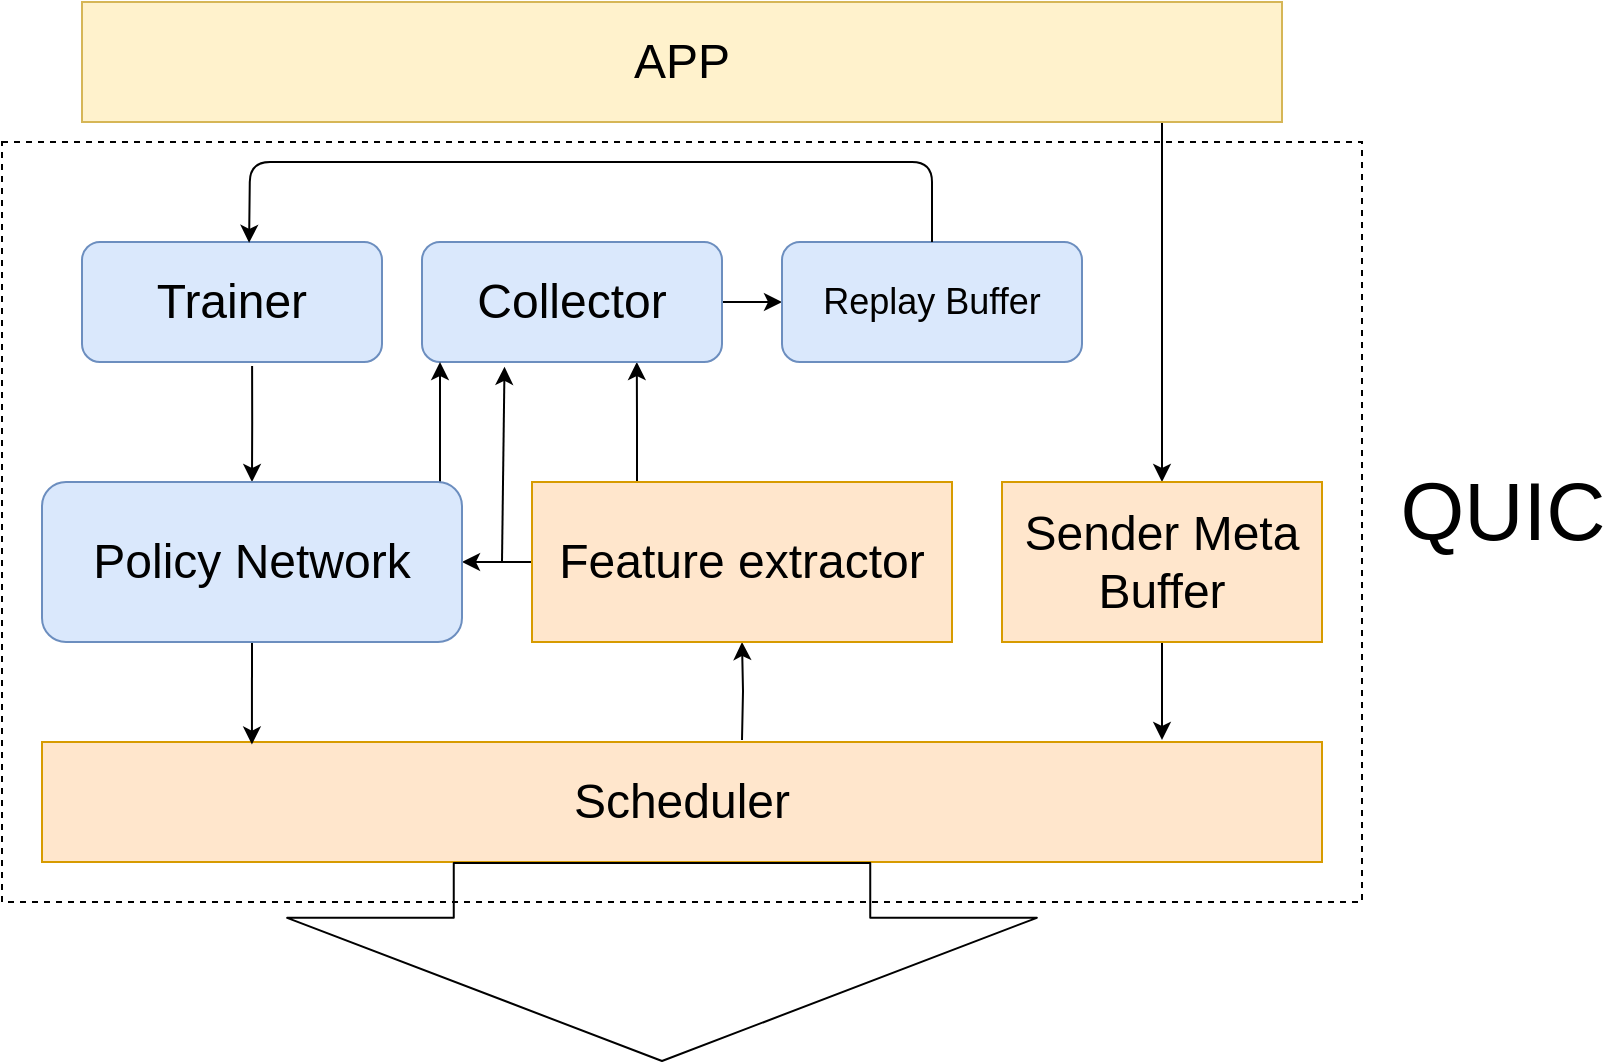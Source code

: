<mxfile version="13.0.5" type="github"><diagram id="CBDz3zqInydYnpbgPdc8" name="Page-1"><mxGraphModel dx="1113" dy="621" grid="1" gridSize="10" guides="1" tooltips="1" connect="1" arrows="1" fold="1" page="1" pageScale="1" pageWidth="1100" pageHeight="850" math="0" shadow="0"><root><mxCell id="0"/><mxCell id="1" parent="0"/><mxCell id="l-rTfrSbGHxLT8yHpG9K-1" value="" style="rounded=0;whiteSpace=wrap;html=1;dashed=1;gradientColor=none;fillColor=none;" vertex="1" parent="1"><mxGeometry x="240" y="170" width="680" height="380" as="geometry"/></mxCell><mxCell id="O35m1b_gPNPNUmbekiKG-8" value="" style="edgeStyle=orthogonalEdgeStyle;rounded=0;orthogonalLoop=1;jettySize=auto;html=1;exitX=0.9;exitY=1;exitDx=0;exitDy=0;exitPerimeter=0;" parent="1" source="O35m1b_gPNPNUmbekiKG-6" target="O35m1b_gPNPNUmbekiKG-7" edge="1"><mxGeometry relative="1" as="geometry"><mxPoint x="820" y="210" as="sourcePoint"/></mxGeometry></mxCell><mxCell id="O35m1b_gPNPNUmbekiKG-6" value="&lt;font style=&quot;font-size: 24px&quot;&gt;APP&lt;/font&gt;" style="rounded=1;whiteSpace=wrap;html=1;arcSize=0;fillColor=#fff2cc;strokeColor=#d6b656;" parent="1" vertex="1"><mxGeometry x="280" y="100" width="600" height="60" as="geometry"/></mxCell><mxCell id="O35m1b_gPNPNUmbekiKG-10" value="" style="edgeStyle=orthogonalEdgeStyle;rounded=0;orthogonalLoop=1;jettySize=auto;html=1;" parent="1" source="O35m1b_gPNPNUmbekiKG-7" edge="1"><mxGeometry relative="1" as="geometry"><mxPoint x="820" y="469" as="targetPoint"/></mxGeometry></mxCell><mxCell id="O35m1b_gPNPNUmbekiKG-7" value="&lt;font style=&quot;font-size: 24px&quot;&gt;Sender Meta Buffer&lt;/font&gt;" style="rounded=1;whiteSpace=wrap;html=1;arcSize=0;fillColor=#ffe6cc;strokeColor=#d79b00;" parent="1" vertex="1"><mxGeometry x="740" y="340" width="160" height="80" as="geometry"/></mxCell><mxCell id="O35m1b_gPNPNUmbekiKG-12" style="edgeStyle=orthogonalEdgeStyle;rounded=0;orthogonalLoop=1;jettySize=auto;html=1;entryX=0.5;entryY=1;entryDx=0;entryDy=0;" parent="1" target="O35m1b_gPNPNUmbekiKG-14" edge="1"><mxGeometry relative="1" as="geometry"><mxPoint x="610.286" y="370" as="targetPoint"/><mxPoint x="610" y="469" as="sourcePoint"/><Array as="points"/></mxGeometry></mxCell><mxCell id="O35m1b_gPNPNUmbekiKG-9" value="&lt;font style=&quot;font-size: 24px&quot;&gt;Scheduler&lt;/font&gt;" style="rounded=1;whiteSpace=wrap;html=1;arcSize=0;fillColor=#ffe6cc;strokeColor=#d79b00;" parent="1" vertex="1"><mxGeometry x="260" y="470" width="640" height="60" as="geometry"/></mxCell><mxCell id="O35m1b_gPNPNUmbekiKG-25" value="" style="edgeStyle=orthogonalEdgeStyle;rounded=0;orthogonalLoop=1;jettySize=auto;html=1;entryX=1;entryY=0.5;entryDx=0;entryDy=0;" parent="1" source="O35m1b_gPNPNUmbekiKG-14" target="eUcBHs-z1_nmx1WXnV4A-1" edge="1"><mxGeometry relative="1" as="geometry"><mxPoint x="470" y="380" as="targetPoint"/></mxGeometry></mxCell><mxCell id="eUcBHs-z1_nmx1WXnV4A-6" style="edgeStyle=orthogonalEdgeStyle;rounded=0;orthogonalLoop=1;jettySize=auto;html=1;exitX=0.25;exitY=0;exitDx=0;exitDy=0;entryX=0.716;entryY=1;entryDx=0;entryDy=0;entryPerimeter=0;" parent="1" source="O35m1b_gPNPNUmbekiKG-14" target="O35m1b_gPNPNUmbekiKG-20" edge="1"><mxGeometry relative="1" as="geometry"/></mxCell><mxCell id="O35m1b_gPNPNUmbekiKG-14" value="&lt;font style=&quot;font-size: 24px&quot;&gt;Feature extractor&lt;/font&gt;" style="rounded=0;whiteSpace=wrap;html=1;fillColor=#ffe6cc;strokeColor=#d79b00;" parent="1" vertex="1"><mxGeometry x="505" y="340" width="210" height="80" as="geometry"/></mxCell><mxCell id="O35m1b_gPNPNUmbekiKG-34" style="edgeStyle=orthogonalEdgeStyle;rounded=0;orthogonalLoop=1;jettySize=auto;html=1;entryX=0.164;entryY=0.021;entryDx=0;entryDy=0;entryPerimeter=0;exitX=0.5;exitY=1;exitDx=0;exitDy=0;" parent="1" source="eUcBHs-z1_nmx1WXnV4A-1" target="O35m1b_gPNPNUmbekiKG-9" edge="1"><mxGeometry relative="1" as="geometry"><mxPoint x="365" y="430" as="sourcePoint"/></mxGeometry></mxCell><mxCell id="O35m1b_gPNPNUmbekiKG-23" value="" style="edgeStyle=orthogonalEdgeStyle;rounded=0;orthogonalLoop=1;jettySize=auto;html=1;" parent="1" source="O35m1b_gPNPNUmbekiKG-20" target="O35m1b_gPNPNUmbekiKG-22" edge="1"><mxGeometry relative="1" as="geometry"/></mxCell><mxCell id="O35m1b_gPNPNUmbekiKG-20" value="&lt;font style=&quot;font-size: 24px&quot;&gt;Collector&lt;/font&gt;" style="rounded=1;whiteSpace=wrap;html=1;fillColor=#dae8fc;strokeColor=#6c8ebf;" parent="1" vertex="1"><mxGeometry x="450" y="220" width="150" height="60" as="geometry"/></mxCell><mxCell id="O35m1b_gPNPNUmbekiKG-29" value="&lt;font style=&quot;font-size: 24px&quot;&gt;Trainer&lt;/font&gt;" style="rounded=1;whiteSpace=wrap;html=1;fillColor=#dae8fc;strokeColor=#6c8ebf;" parent="1" vertex="1"><mxGeometry x="280" y="220" width="150" height="60" as="geometry"/></mxCell><mxCell id="O35m1b_gPNPNUmbekiKG-22" value="&lt;font style=&quot;font-size: 18px&quot;&gt;Replay Buffer&lt;/font&gt;" style="rounded=1;whiteSpace=wrap;html=1;fillColor=#dae8fc;strokeColor=#6c8ebf;" parent="1" vertex="1"><mxGeometry x="630" y="220" width="150" height="60" as="geometry"/></mxCell><mxCell id="O35m1b_gPNPNUmbekiKG-28" value="" style="endArrow=classic;html=1;entryX=0.06;entryY=1;entryDx=0;entryDy=0;entryPerimeter=0;" parent="1" target="O35m1b_gPNPNUmbekiKG-20" edge="1"><mxGeometry width="50" height="50" relative="1" as="geometry"><mxPoint x="459" y="340" as="sourcePoint"/><mxPoint x="459" y="290" as="targetPoint"/></mxGeometry></mxCell><mxCell id="O35m1b_gPNPNUmbekiKG-32" value="" style="endArrow=classic;html=1;entryX=0.275;entryY=1.04;entryDx=0;entryDy=0;entryPerimeter=0;" parent="1" target="O35m1b_gPNPNUmbekiKG-20" edge="1"><mxGeometry width="50" height="50" relative="1" as="geometry"><mxPoint x="490" y="380" as="sourcePoint"/><mxPoint x="540" y="330" as="targetPoint"/></mxGeometry></mxCell><mxCell id="O35m1b_gPNPNUmbekiKG-33" value="" style="endArrow=classic;html=1;exitX=0.5;exitY=0;exitDx=0;exitDy=0;entryX=0.557;entryY=0.007;entryDx=0;entryDy=0;entryPerimeter=0;" parent="1" source="O35m1b_gPNPNUmbekiKG-22" target="O35m1b_gPNPNUmbekiKG-29" edge="1"><mxGeometry width="50" height="50" relative="1" as="geometry"><mxPoint x="330" y="130" as="sourcePoint"/><mxPoint x="368" y="210" as="targetPoint"/><Array as="points"><mxPoint x="705" y="180"/><mxPoint x="510" y="180"/><mxPoint x="364" y="180"/></Array></mxGeometry></mxCell><mxCell id="O35m1b_gPNPNUmbekiKG-36" value="" style="shape=flexArrow;endArrow=classic;startArrow=none;html=1;startFill=0;width=208.235;endSize=23.529;endWidth=165.606;" parent="1" edge="1"><mxGeometry width="50" height="50" relative="1" as="geometry"><mxPoint x="570" y="530" as="sourcePoint"/><mxPoint x="570" y="630" as="targetPoint"/></mxGeometry></mxCell><mxCell id="eUcBHs-z1_nmx1WXnV4A-7" style="edgeStyle=orthogonalEdgeStyle;rounded=0;orthogonalLoop=1;jettySize=auto;html=1;exitX=0.567;exitY=1.033;exitDx=0;exitDy=0;entryX=0.5;entryY=0;entryDx=0;entryDy=0;exitPerimeter=0;" parent="1" source="O35m1b_gPNPNUmbekiKG-29" target="eUcBHs-z1_nmx1WXnV4A-1" edge="1"><mxGeometry relative="1" as="geometry"><mxPoint x="365" y="330" as="sourcePoint"/></mxGeometry></mxCell><mxCell id="eUcBHs-z1_nmx1WXnV4A-1" value="&lt;span style=&quot;font-size: 24px&quot;&gt;Policy Network&lt;/span&gt;" style="rounded=1;whiteSpace=wrap;html=1;fillColor=#dae8fc;strokeColor=#6c8ebf;" parent="1" vertex="1"><mxGeometry x="260" y="340" width="210" height="80" as="geometry"/></mxCell><mxCell id="l-rTfrSbGHxLT8yHpG9K-2" value="&lt;font style=&quot;font-size: 41px&quot;&gt;QUIC&lt;/font&gt;" style="text;html=1;align=center;verticalAlign=middle;resizable=0;points=[];autosize=1;" vertex="1" parent="1"><mxGeometry x="930" y="340" width="120" height="30" as="geometry"/></mxCell></root></mxGraphModel></diagram></mxfile>
